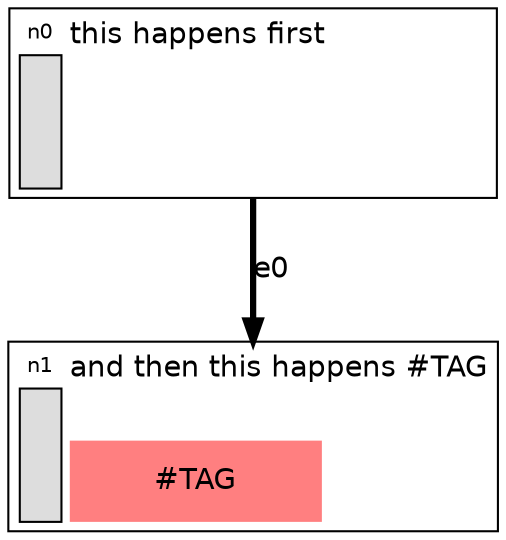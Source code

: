 digraph {

    graph [fontname = "helvetica" rankdir="TB" ranksep=0.75 nodesep=0.5];
    node [fontname = "helvetica" shape = "plain"];
    edge [fontname = "helvetica" penwidth=3 color="#000000"];

    n0 [label=< <TABLE BORDER="1" CELLPADDING="0"  CELLBORDER="0" CELLSPACING="4">
    <TR >
        <TD width="20"><FONT POINT-SIZE="10">n0</FONT></TD>
        <TD WIDTH="200" ROWSPAN="2" ALIGN="left" VALIGN="top">this happens first</TD>
    </TR>
    <TR>
        <TD HEIGHT="60" BGCOLOR="#dddddd" ROWSPAN="2" BORDER="1"></TD>
    </TR>
    <TR>
        <TD HEIGHT="20">
            <TABLE BORDER="0" CELLSPACING="0" CELLPADDING="0">
                <TR>
                    
                    <TD></TD>
                </TR>
            </TABLE>
        </TD>
    </TR>
</TABLE> >]
    n1 [label=< <TABLE BORDER="1" CELLPADDING="0"  CELLBORDER="0" CELLSPACING="4">
    <TR >
        <TD width="20"><FONT POINT-SIZE="10">n1</FONT></TD>
        <TD WIDTH="200" ROWSPAN="2" ALIGN="left" VALIGN="top">and then this happens #TAG</TD>
    </TR>
    <TR>
        <TD HEIGHT="60" BGCOLOR="#dddddd" ROWSPAN="2" BORDER="1"></TD>
    </TR>
    <TR>
        <TD HEIGHT="20">
            <TABLE BORDER="0" CELLSPACING="0" CELLPADDING="0">
                <TR>
                    
                    <TD WIDTH="1" BGCOLOR="#FF7F80" COLOR="#000000" CELLPADDING="0" CELLBORDER="0"><FONT>#TAG</FONT></TD>
                    
                    <TD></TD>
                </TR>
            </TABLE>
        </TD>
    </TR>
</TABLE> >]

    "n0" -> "n1" [label="e0"];

}